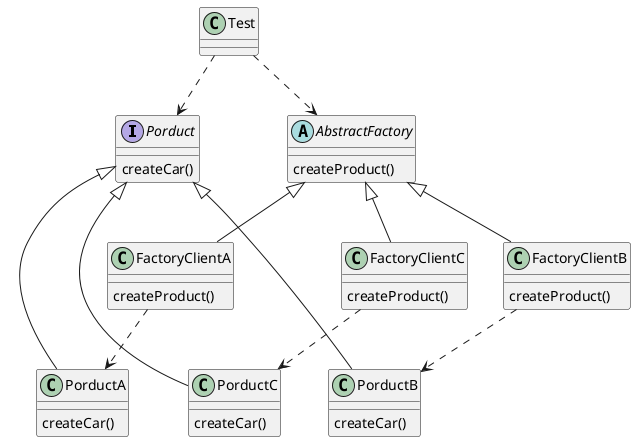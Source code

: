 @startuml
interface Porduct
class PorductA
class PorductB
class PorductC

abstract AbstractFactory
class FactoryClientA
class FactoryClientB
class FactoryClientC
class Test

Porduct : createCar()
PorductA : createCar()
PorductB : createCar()
PorductC : createCar()
AbstractFactory : createProduct()
FactoryClientA : createProduct()
FactoryClientB : createProduct()
FactoryClientC : createProduct()

Porduct <|-- PorductA
Porduct <|-- PorductB
Porduct <|-- PorductC
AbstractFactory <|-- FactoryClientA
AbstractFactory <|-- FactoryClientB
AbstractFactory <|-- FactoryClientC

FactoryClientA ..> PorductA
FactoryClientB ..> PorductB
FactoryClientC ..> PorductC


Test ..> AbstractFactory
Test ..> Porduct

@enduml